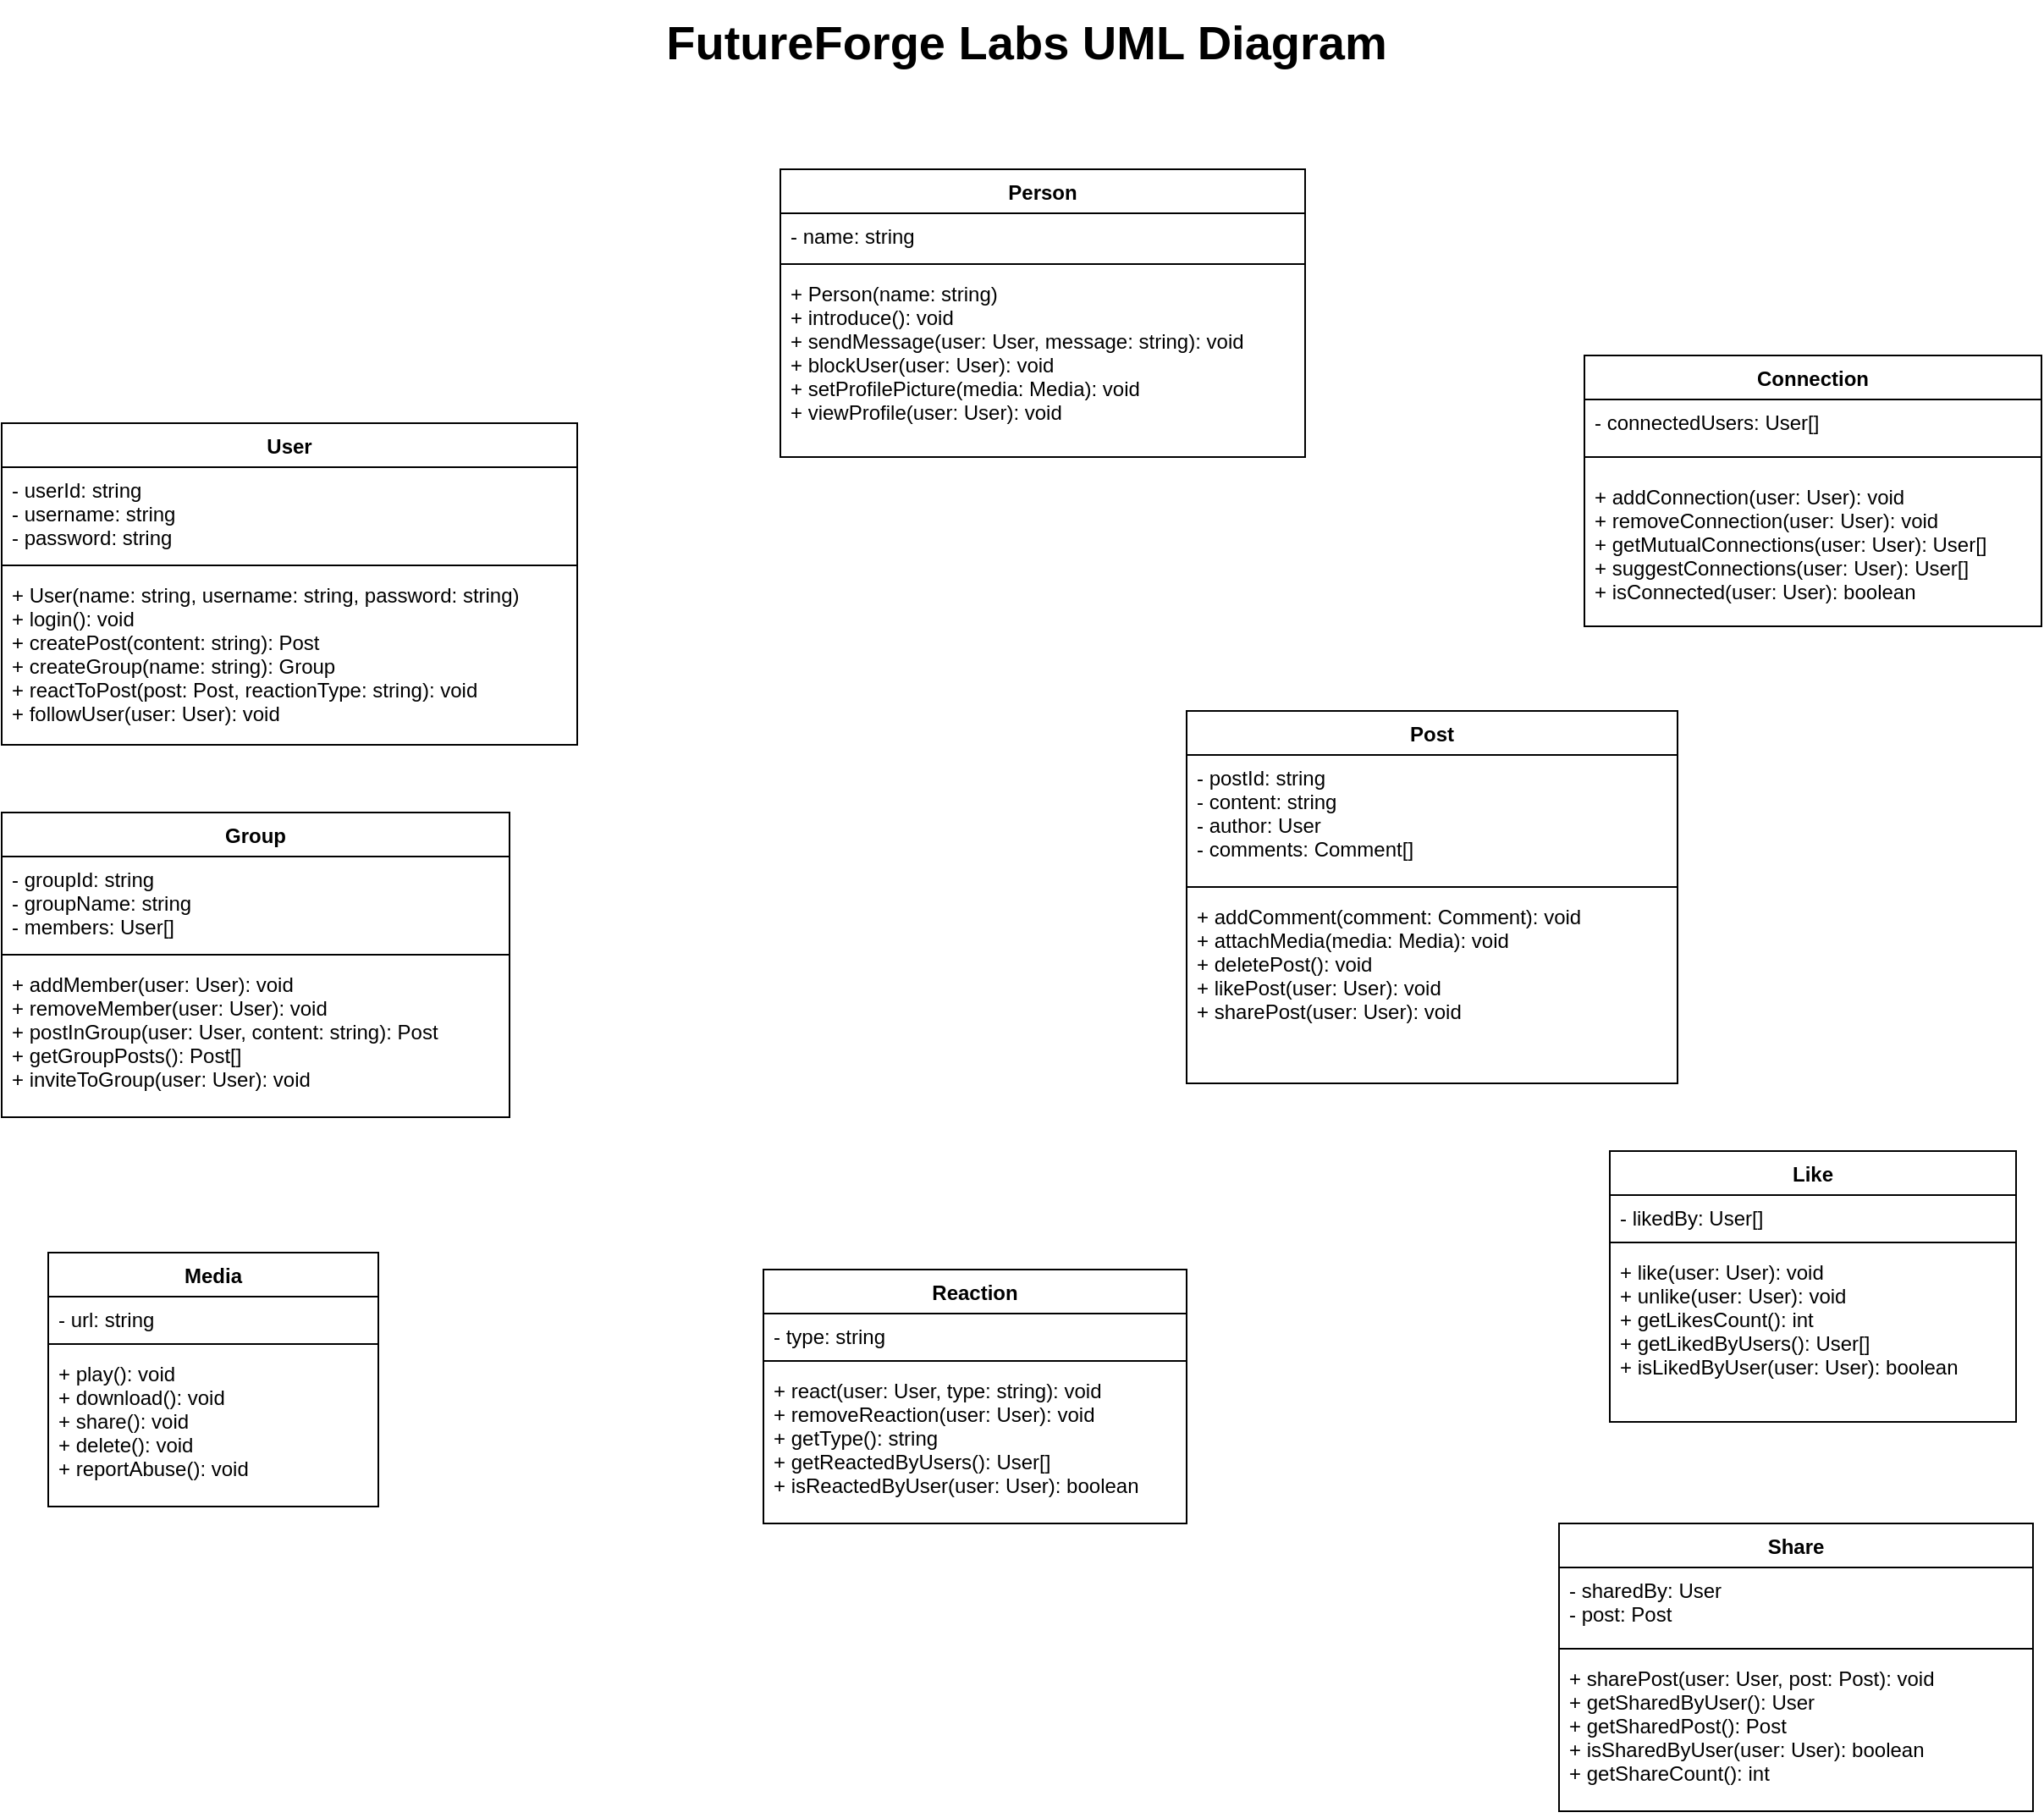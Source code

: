 <mxfile>
    <diagram id="2hImxgzDXVrk6QgNXSll" name="Page-1">
        <mxGraphModel dx="1388" dy="699" grid="1" gridSize="10" guides="1" tooltips="1" connect="1" arrows="1" fold="1" page="1" pageScale="1" pageWidth="1500" pageHeight="1500" background="none" math="0" shadow="0">
            <root>
                <mxCell id="0"/>
                <mxCell id="1" parent="0"/>
                <mxCell id="5" value="Person" style="swimlane;fontStyle=1;align=center;verticalAlign=top;childLayout=stackLayout;horizontal=1;startSize=26;horizontalStack=0;resizeParent=1;resizeParentMax=0;resizeLast=0;collapsible=1;marginBottom=0;" parent="1" vertex="1">
                    <mxGeometry x="610" y="150" width="310" height="170" as="geometry"/>
                </mxCell>
                <mxCell id="6" value="- name: string" style="text;strokeColor=none;fillColor=none;align=left;verticalAlign=top;spacingLeft=4;spacingRight=4;overflow=hidden;rotatable=0;points=[[0,0.5],[1,0.5]];portConstraint=eastwest;" parent="5" vertex="1">
                    <mxGeometry y="26" width="310" height="26" as="geometry"/>
                </mxCell>
                <mxCell id="7" value="" style="line;strokeWidth=1;fillColor=none;align=left;verticalAlign=middle;spacingTop=-1;spacingLeft=3;spacingRight=3;rotatable=0;labelPosition=right;points=[];portConstraint=eastwest;strokeColor=inherit;" parent="5" vertex="1">
                    <mxGeometry y="52" width="310" height="8" as="geometry"/>
                </mxCell>
                <mxCell id="8" value="+ Person(name: string)                                &#10; + introduce(): void                                   &#10; + sendMessage(user: User, message: string): void      &#10; + blockUser(user: User): void                         &#10; + setProfilePicture(media: Media): void               &#10; + viewProfile(user: User): void " style="text;strokeColor=none;fillColor=none;align=left;verticalAlign=top;spacingLeft=4;spacingRight=4;overflow=hidden;rotatable=0;points=[[0,0.5],[1,0.5]];portConstraint=eastwest;" parent="5" vertex="1">
                    <mxGeometry y="60" width="310" height="110" as="geometry"/>
                </mxCell>
                <mxCell id="9" value="&lt;font size=&quot;1&quot; style=&quot;&quot;&gt;&lt;b style=&quot;font-size: 28px;&quot;&gt;FutureForge Labs UML Diagram&lt;/b&gt;&lt;/font&gt;" style="text;html=1;align=center;verticalAlign=middle;resizable=0;points=[];autosize=1;strokeColor=none;fillColor=none;" vertex="1" parent="1">
                    <mxGeometry x="530" y="50" width="450" height="50" as="geometry"/>
                </mxCell>
                <mxCell id="10" value="Connection" style="swimlane;fontStyle=1;align=center;verticalAlign=top;childLayout=stackLayout;horizontal=1;startSize=26;horizontalStack=0;resizeParent=1;resizeParentMax=0;resizeLast=0;collapsible=1;marginBottom=0;" vertex="1" parent="1">
                    <mxGeometry x="1085" y="260" width="270" height="160" as="geometry"/>
                </mxCell>
                <mxCell id="11" value="- connectedUsers: User[]" style="text;strokeColor=none;fillColor=none;align=left;verticalAlign=top;spacingLeft=4;spacingRight=4;overflow=hidden;rotatable=0;points=[[0,0.5],[1,0.5]];portConstraint=eastwest;" vertex="1" parent="10">
                    <mxGeometry y="26" width="270" height="24" as="geometry"/>
                </mxCell>
                <mxCell id="12" value="" style="line;strokeWidth=1;fillColor=none;align=left;verticalAlign=middle;spacingTop=-1;spacingLeft=3;spacingRight=3;rotatable=0;labelPosition=right;points=[];portConstraint=eastwest;strokeColor=inherit;" vertex="1" parent="10">
                    <mxGeometry y="50" width="270" height="20" as="geometry"/>
                </mxCell>
                <mxCell id="13" value="+ addConnection(user: User): void                      &#10; + removeConnection(user: User): void                   &#10; + getMutualConnections(user: User): User[]             &#10; + suggestConnections(user: User): User[]               &#10; + isConnected(user: User): boolean" style="text;strokeColor=none;fillColor=none;align=left;verticalAlign=top;spacingLeft=4;spacingRight=4;overflow=hidden;rotatable=0;points=[[0,0.5],[1,0.5]];portConstraint=eastwest;" vertex="1" parent="10">
                    <mxGeometry y="70" width="270" height="90" as="geometry"/>
                </mxCell>
                <mxCell id="14" value="Media" style="swimlane;fontStyle=1;align=center;verticalAlign=top;childLayout=stackLayout;horizontal=1;startSize=26;horizontalStack=0;resizeParent=1;resizeParentMax=0;resizeLast=0;collapsible=1;marginBottom=0;" vertex="1" parent="1">
                    <mxGeometry x="177.5" y="790" width="195" height="150" as="geometry"/>
                </mxCell>
                <mxCell id="15" value="- url: string" style="text;strokeColor=none;fillColor=none;align=left;verticalAlign=top;spacingLeft=4;spacingRight=4;overflow=hidden;rotatable=0;points=[[0,0.5],[1,0.5]];portConstraint=eastwest;" vertex="1" parent="14">
                    <mxGeometry y="26" width="195" height="24" as="geometry"/>
                </mxCell>
                <mxCell id="16" value="" style="line;strokeWidth=1;fillColor=none;align=left;verticalAlign=middle;spacingTop=-1;spacingLeft=3;spacingRight=3;rotatable=0;labelPosition=right;points=[];portConstraint=eastwest;strokeColor=inherit;" vertex="1" parent="14">
                    <mxGeometry y="50" width="195" height="8" as="geometry"/>
                </mxCell>
                <mxCell id="17" value="+ play(): void                                        &#10; + download(): void                                    &#10; + share(): void                                       &#10; + delete(): void                                      &#10; + reportAbuse(): void" style="text;strokeColor=none;fillColor=none;align=left;verticalAlign=top;spacingLeft=4;spacingRight=4;overflow=hidden;rotatable=0;points=[[0,0.5],[1,0.5]];portConstraint=eastwest;" vertex="1" parent="14">
                    <mxGeometry y="58" width="195" height="92" as="geometry"/>
                </mxCell>
                <mxCell id="57" value="Share" style="swimlane;fontStyle=1;align=center;verticalAlign=top;childLayout=stackLayout;horizontal=1;startSize=26;horizontalStack=0;resizeParent=1;resizeParentMax=0;resizeLast=0;collapsible=1;marginBottom=0;" vertex="1" parent="1">
                    <mxGeometry x="1070" y="950" width="280" height="170" as="geometry"/>
                </mxCell>
                <mxCell id="58" value="- sharedBy: User&#10;- post: Post" style="text;strokeColor=none;fillColor=none;align=left;verticalAlign=top;spacingLeft=4;spacingRight=4;overflow=hidden;rotatable=0;points=[[0,0.5],[1,0.5]];portConstraint=eastwest;" vertex="1" parent="57">
                    <mxGeometry y="26" width="280" height="44" as="geometry"/>
                </mxCell>
                <mxCell id="59" value="" style="line;strokeWidth=1;fillColor=none;align=left;verticalAlign=middle;spacingTop=-1;spacingLeft=3;spacingRight=3;rotatable=0;labelPosition=right;points=[];portConstraint=eastwest;strokeColor=inherit;" vertex="1" parent="57">
                    <mxGeometry y="70" width="280" height="8" as="geometry"/>
                </mxCell>
                <mxCell id="60" value="+ sharePost(user: User, post: Post): void             &#10; + getSharedByUser(): User                             &#10; + getSharedPost(): Post                               &#10; + isSharedByUser(user: User): boolean                 &#10; + getShareCount(): int" style="text;strokeColor=none;fillColor=none;align=left;verticalAlign=top;spacingLeft=4;spacingRight=4;overflow=hidden;rotatable=0;points=[[0,0.5],[1,0.5]];portConstraint=eastwest;" vertex="1" parent="57">
                    <mxGeometry y="78" width="280" height="92" as="geometry"/>
                </mxCell>
                <mxCell id="61" value="Group" style="swimlane;fontStyle=1;align=center;verticalAlign=top;childLayout=stackLayout;horizontal=1;startSize=26;horizontalStack=0;resizeParent=1;resizeParentMax=0;resizeLast=0;collapsible=1;marginBottom=0;" vertex="1" parent="1">
                    <mxGeometry x="150" y="530" width="300" height="180" as="geometry"/>
                </mxCell>
                <mxCell id="62" value="- groupId: string                                      &#10; - groupName: string                                    &#10; - members: User[]" style="text;strokeColor=none;fillColor=none;align=left;verticalAlign=top;spacingLeft=4;spacingRight=4;overflow=hidden;rotatable=0;points=[[0,0.5],[1,0.5]];portConstraint=eastwest;" vertex="1" parent="61">
                    <mxGeometry y="26" width="300" height="54" as="geometry"/>
                </mxCell>
                <mxCell id="63" value="" style="line;strokeWidth=1;fillColor=none;align=left;verticalAlign=middle;spacingTop=-1;spacingLeft=3;spacingRight=3;rotatable=0;labelPosition=right;points=[];portConstraint=eastwest;strokeColor=inherit;" vertex="1" parent="61">
                    <mxGeometry y="80" width="300" height="8" as="geometry"/>
                </mxCell>
                <mxCell id="64" value="+ addMember(user: User): void                          &#10; + removeMember(user: User): void                       &#10; + postInGroup(user: User, content: string): Post       &#10; + getGroupPosts(): Post[]                              &#10; + inviteToGroup(user: User): void" style="text;strokeColor=none;fillColor=none;align=left;verticalAlign=top;spacingLeft=4;spacingRight=4;overflow=hidden;rotatable=0;points=[[0,0.5],[1,0.5]];portConstraint=eastwest;" vertex="1" parent="61">
                    <mxGeometry y="88" width="300" height="92" as="geometry"/>
                </mxCell>
                <mxCell id="65" value="Post" style="swimlane;fontStyle=1;align=center;verticalAlign=top;childLayout=stackLayout;horizontal=1;startSize=26;horizontalStack=0;resizeParent=1;resizeParentMax=0;resizeLast=0;collapsible=1;marginBottom=0;" vertex="1" parent="1">
                    <mxGeometry x="850" y="470" width="290" height="220" as="geometry"/>
                </mxCell>
                <mxCell id="66" value="- postId: string                                       &#10; - content: string                                     &#10; - author: User                                        &#10; - comments: Comment[]" style="text;strokeColor=none;fillColor=none;align=left;verticalAlign=top;spacingLeft=4;spacingRight=4;overflow=hidden;rotatable=0;points=[[0,0.5],[1,0.5]];portConstraint=eastwest;" vertex="1" parent="65">
                    <mxGeometry y="26" width="290" height="74" as="geometry"/>
                </mxCell>
                <mxCell id="67" value="" style="line;strokeWidth=1;fillColor=none;align=left;verticalAlign=middle;spacingTop=-1;spacingLeft=3;spacingRight=3;rotatable=0;labelPosition=right;points=[];portConstraint=eastwest;strokeColor=inherit;" vertex="1" parent="65">
                    <mxGeometry y="100" width="290" height="8" as="geometry"/>
                </mxCell>
                <mxCell id="68" value="+ addComment(comment: Comment): void                   &#10; + attachMedia(media: Media): void                     &#10; + deletePost(): void                                  &#10; + likePost(user: User): void                          &#10; + sharePost(user: User): void" style="text;strokeColor=none;fillColor=none;align=left;verticalAlign=top;spacingLeft=4;spacingRight=4;overflow=hidden;rotatable=0;points=[[0,0.5],[1,0.5]];portConstraint=eastwest;" vertex="1" parent="65">
                    <mxGeometry y="108" width="290" height="112" as="geometry"/>
                </mxCell>
                <mxCell id="69" value="User" style="swimlane;fontStyle=1;align=center;verticalAlign=top;childLayout=stackLayout;horizontal=1;startSize=26;horizontalStack=0;resizeParent=1;resizeParentMax=0;resizeLast=0;collapsible=1;marginBottom=0;" vertex="1" parent="1">
                    <mxGeometry x="150" y="300" width="340" height="190" as="geometry"/>
                </mxCell>
                <mxCell id="70" value=" - userId: string                                       &#10; - username: string                                     &#10; - password: string" style="text;strokeColor=none;fillColor=none;align=left;verticalAlign=top;spacingLeft=4;spacingRight=4;overflow=hidden;rotatable=0;points=[[0,0.5],[1,0.5]];portConstraint=eastwest;" vertex="1" parent="69">
                    <mxGeometry y="26" width="340" height="54" as="geometry"/>
                </mxCell>
                <mxCell id="71" value="" style="line;strokeWidth=1;fillColor=none;align=left;verticalAlign=middle;spacingTop=-1;spacingLeft=3;spacingRight=3;rotatable=0;labelPosition=right;points=[];portConstraint=eastwest;strokeColor=inherit;" vertex="1" parent="69">
                    <mxGeometry y="80" width="340" height="8" as="geometry"/>
                </mxCell>
                <mxCell id="72" value="+ User(name: string, username: string, password: string) &#10; + login(): void                                        &#10; + createPost(content: string): Post                   &#10; + createGroup(name: string): Group                    &#10; + reactToPost(post: Post, reactionType: string): void  &#10; + followUser(user: User): void      " style="text;strokeColor=none;fillColor=none;align=left;verticalAlign=top;spacingLeft=4;spacingRight=4;overflow=hidden;rotatable=0;points=[[0,0.5],[1,0.5]];portConstraint=eastwest;" vertex="1" parent="69">
                    <mxGeometry y="88" width="340" height="102" as="geometry"/>
                </mxCell>
                <mxCell id="73" value="Like&#10;" style="swimlane;fontStyle=1;align=center;verticalAlign=top;childLayout=stackLayout;horizontal=1;startSize=26;horizontalStack=0;resizeParent=1;resizeParentMax=0;resizeLast=0;collapsible=1;marginBottom=0;" vertex="1" parent="1">
                    <mxGeometry x="1100" y="730" width="240" height="160" as="geometry"/>
                </mxCell>
                <mxCell id="74" value="- likedBy: User[]" style="text;strokeColor=none;fillColor=none;align=left;verticalAlign=top;spacingLeft=4;spacingRight=4;overflow=hidden;rotatable=0;points=[[0,0.5],[1,0.5]];portConstraint=eastwest;" vertex="1" parent="73">
                    <mxGeometry y="26" width="240" height="24" as="geometry"/>
                </mxCell>
                <mxCell id="75" value="" style="line;strokeWidth=1;fillColor=none;align=left;verticalAlign=middle;spacingTop=-1;spacingLeft=3;spacingRight=3;rotatable=0;labelPosition=right;points=[];portConstraint=eastwest;strokeColor=inherit;" vertex="1" parent="73">
                    <mxGeometry y="50" width="240" height="8" as="geometry"/>
                </mxCell>
                <mxCell id="76" value="+ like(user: User): void                              &#10; + unlike(user: User): void                            &#10; + getLikesCount(): int                                &#10; + getLikedByUsers(): User[]                           &#10; + isLikedByUser(user: User): boolean" style="text;strokeColor=none;fillColor=none;align=left;verticalAlign=top;spacingLeft=4;spacingRight=4;overflow=hidden;rotatable=0;points=[[0,0.5],[1,0.5]];portConstraint=eastwest;" vertex="1" parent="73">
                    <mxGeometry y="58" width="240" height="102" as="geometry"/>
                </mxCell>
                <mxCell id="77" value="Reaction" style="swimlane;fontStyle=1;align=center;verticalAlign=top;childLayout=stackLayout;horizontal=1;startSize=26;horizontalStack=0;resizeParent=1;resizeParentMax=0;resizeLast=0;collapsible=1;marginBottom=0;" vertex="1" parent="1">
                    <mxGeometry x="600" y="800" width="250" height="150" as="geometry"/>
                </mxCell>
                <mxCell id="78" value="- type: string" style="text;strokeColor=none;fillColor=none;align=left;verticalAlign=top;spacingLeft=4;spacingRight=4;overflow=hidden;rotatable=0;points=[[0,0.5],[1,0.5]];portConstraint=eastwest;" vertex="1" parent="77">
                    <mxGeometry y="26" width="250" height="24" as="geometry"/>
                </mxCell>
                <mxCell id="79" value="" style="line;strokeWidth=1;fillColor=none;align=left;verticalAlign=middle;spacingTop=-1;spacingLeft=3;spacingRight=3;rotatable=0;labelPosition=right;points=[];portConstraint=eastwest;strokeColor=inherit;" vertex="1" parent="77">
                    <mxGeometry y="50" width="250" height="8" as="geometry"/>
                </mxCell>
                <mxCell id="80" value="+ react(user: User, type: string): void               &#10; + removeReaction(user: User): void                    &#10; + getType(): string                                   &#10; + getReactedByUsers(): User[]                         &#10; + isReactedByUser(user: User): boolean" style="text;strokeColor=none;fillColor=none;align=left;verticalAlign=top;spacingLeft=4;spacingRight=4;overflow=hidden;rotatable=0;points=[[0,0.5],[1,0.5]];portConstraint=eastwest;" vertex="1" parent="77">
                    <mxGeometry y="58" width="250" height="92" as="geometry"/>
                </mxCell>
            </root>
        </mxGraphModel>
    </diagram>
</mxfile>